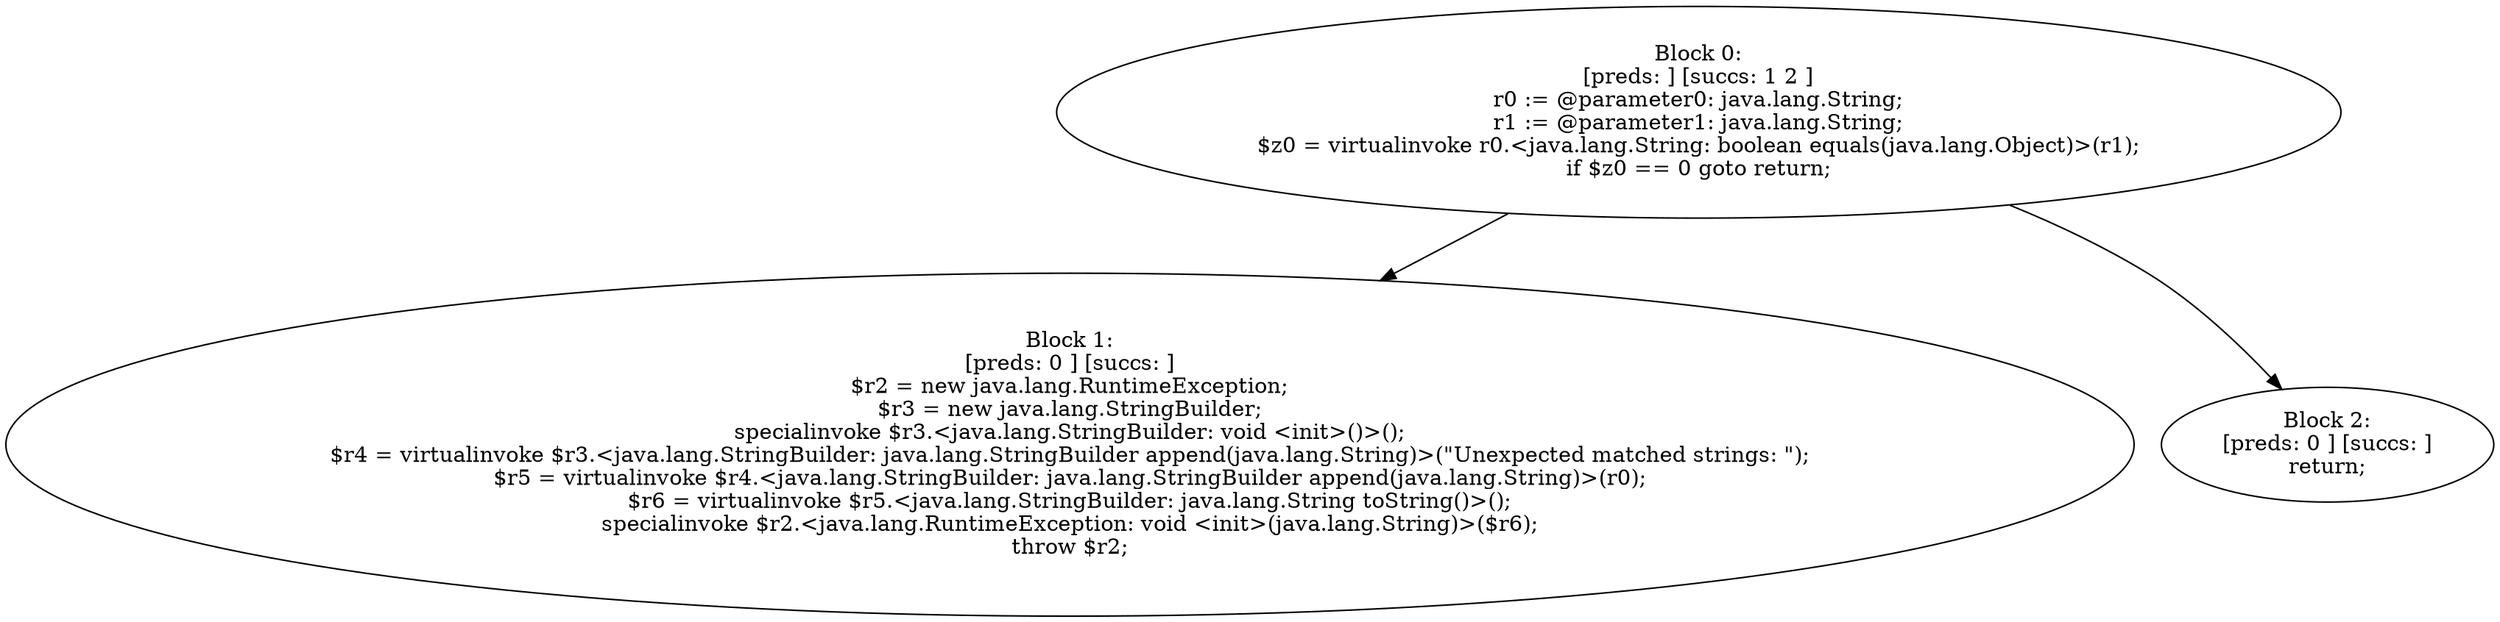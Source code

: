 digraph "unitGraph" {
    "Block 0:
[preds: ] [succs: 1 2 ]
r0 := @parameter0: java.lang.String;
r1 := @parameter1: java.lang.String;
$z0 = virtualinvoke r0.<java.lang.String: boolean equals(java.lang.Object)>(r1);
if $z0 == 0 goto return;
"
    "Block 1:
[preds: 0 ] [succs: ]
$r2 = new java.lang.RuntimeException;
$r3 = new java.lang.StringBuilder;
specialinvoke $r3.<java.lang.StringBuilder: void <init>()>();
$r4 = virtualinvoke $r3.<java.lang.StringBuilder: java.lang.StringBuilder append(java.lang.String)>(\"Unexpected matched strings: \");
$r5 = virtualinvoke $r4.<java.lang.StringBuilder: java.lang.StringBuilder append(java.lang.String)>(r0);
$r6 = virtualinvoke $r5.<java.lang.StringBuilder: java.lang.String toString()>();
specialinvoke $r2.<java.lang.RuntimeException: void <init>(java.lang.String)>($r6);
throw $r2;
"
    "Block 2:
[preds: 0 ] [succs: ]
return;
"
    "Block 0:
[preds: ] [succs: 1 2 ]
r0 := @parameter0: java.lang.String;
r1 := @parameter1: java.lang.String;
$z0 = virtualinvoke r0.<java.lang.String: boolean equals(java.lang.Object)>(r1);
if $z0 == 0 goto return;
"->"Block 1:
[preds: 0 ] [succs: ]
$r2 = new java.lang.RuntimeException;
$r3 = new java.lang.StringBuilder;
specialinvoke $r3.<java.lang.StringBuilder: void <init>()>();
$r4 = virtualinvoke $r3.<java.lang.StringBuilder: java.lang.StringBuilder append(java.lang.String)>(\"Unexpected matched strings: \");
$r5 = virtualinvoke $r4.<java.lang.StringBuilder: java.lang.StringBuilder append(java.lang.String)>(r0);
$r6 = virtualinvoke $r5.<java.lang.StringBuilder: java.lang.String toString()>();
specialinvoke $r2.<java.lang.RuntimeException: void <init>(java.lang.String)>($r6);
throw $r2;
";
    "Block 0:
[preds: ] [succs: 1 2 ]
r0 := @parameter0: java.lang.String;
r1 := @parameter1: java.lang.String;
$z0 = virtualinvoke r0.<java.lang.String: boolean equals(java.lang.Object)>(r1);
if $z0 == 0 goto return;
"->"Block 2:
[preds: 0 ] [succs: ]
return;
";
}
